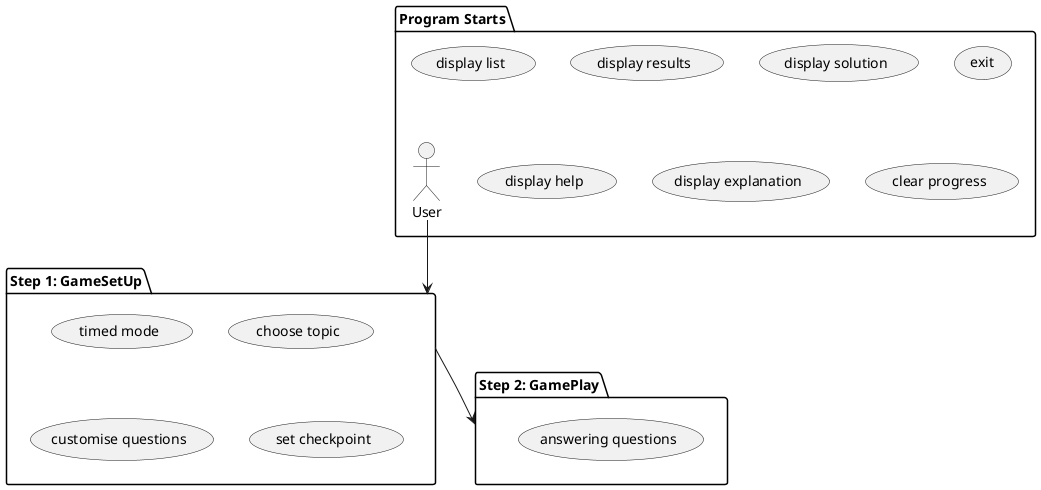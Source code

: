 @startuml

left to right direction
top to bottom direction

package "Program Starts" as AnyUserCommands {
    actor User
    (display results)
    (display solution)
    (exit)
    (display help)
    (display list) -[hidden]- User
    (display explanation)
    (clear progress)
}

package "Step 1: GameSetUp" as SetUp {
    (timed mode)
    (choose topic)
    (customise questions)
    (set checkpoint)
}
package "Step 2: GamePlay" as GamePlay {
    (answering questions)
}

User --> SetUp
SetUp --> GamePlay

@enduml